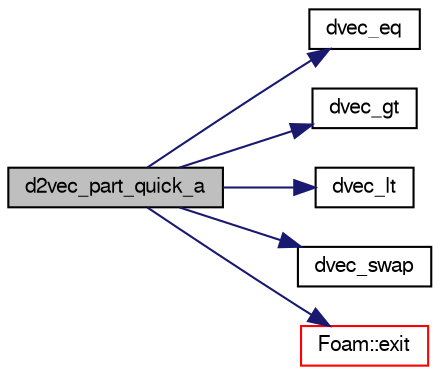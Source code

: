 digraph "d2vec_part_quick_a"
{
  bgcolor="transparent";
  edge [fontname="FreeSans",fontsize="10",labelfontname="FreeSans",labelfontsize="10"];
  node [fontname="FreeSans",fontsize="10",shape=record];
  rankdir="LR";
  Node18 [label="d2vec_part_quick_a",height=0.2,width=0.4,color="black", fillcolor="grey75", style="filled", fontcolor="black"];
  Node18 -> Node19 [color="midnightblue",fontsize="10",style="solid",fontname="FreeSans"];
  Node19 [label="dvec_eq",height=0.2,width=0.4,color="black",URL="$a08246.html#aa1edc13a7040857e274fa9517de2ac96"];
  Node18 -> Node20 [color="midnightblue",fontsize="10",style="solid",fontname="FreeSans"];
  Node20 [label="dvec_gt",height=0.2,width=0.4,color="black",URL="$a08246.html#aeb09dee29c0a4b017b0a0d0bd9a3d28c"];
  Node18 -> Node21 [color="midnightblue",fontsize="10",style="solid",fontname="FreeSans"];
  Node21 [label="dvec_lt",height=0.2,width=0.4,color="black",URL="$a08246.html#ac77b87d195a34fa6765ee33f6bc495e9"];
  Node18 -> Node22 [color="midnightblue",fontsize="10",style="solid",fontname="FreeSans"];
  Node22 [label="dvec_swap",height=0.2,width=0.4,color="black",URL="$a08246.html#aea4b770151ca3ccd77f6fe3e861bf2f0"];
  Node18 -> Node23 [color="midnightblue",fontsize="10",style="solid",fontname="FreeSans"];
  Node23 [label="Foam::exit",height=0.2,width=0.4,color="red",URL="$a21124.html#a06ca7250d8e89caf05243ec094843642"];
}
